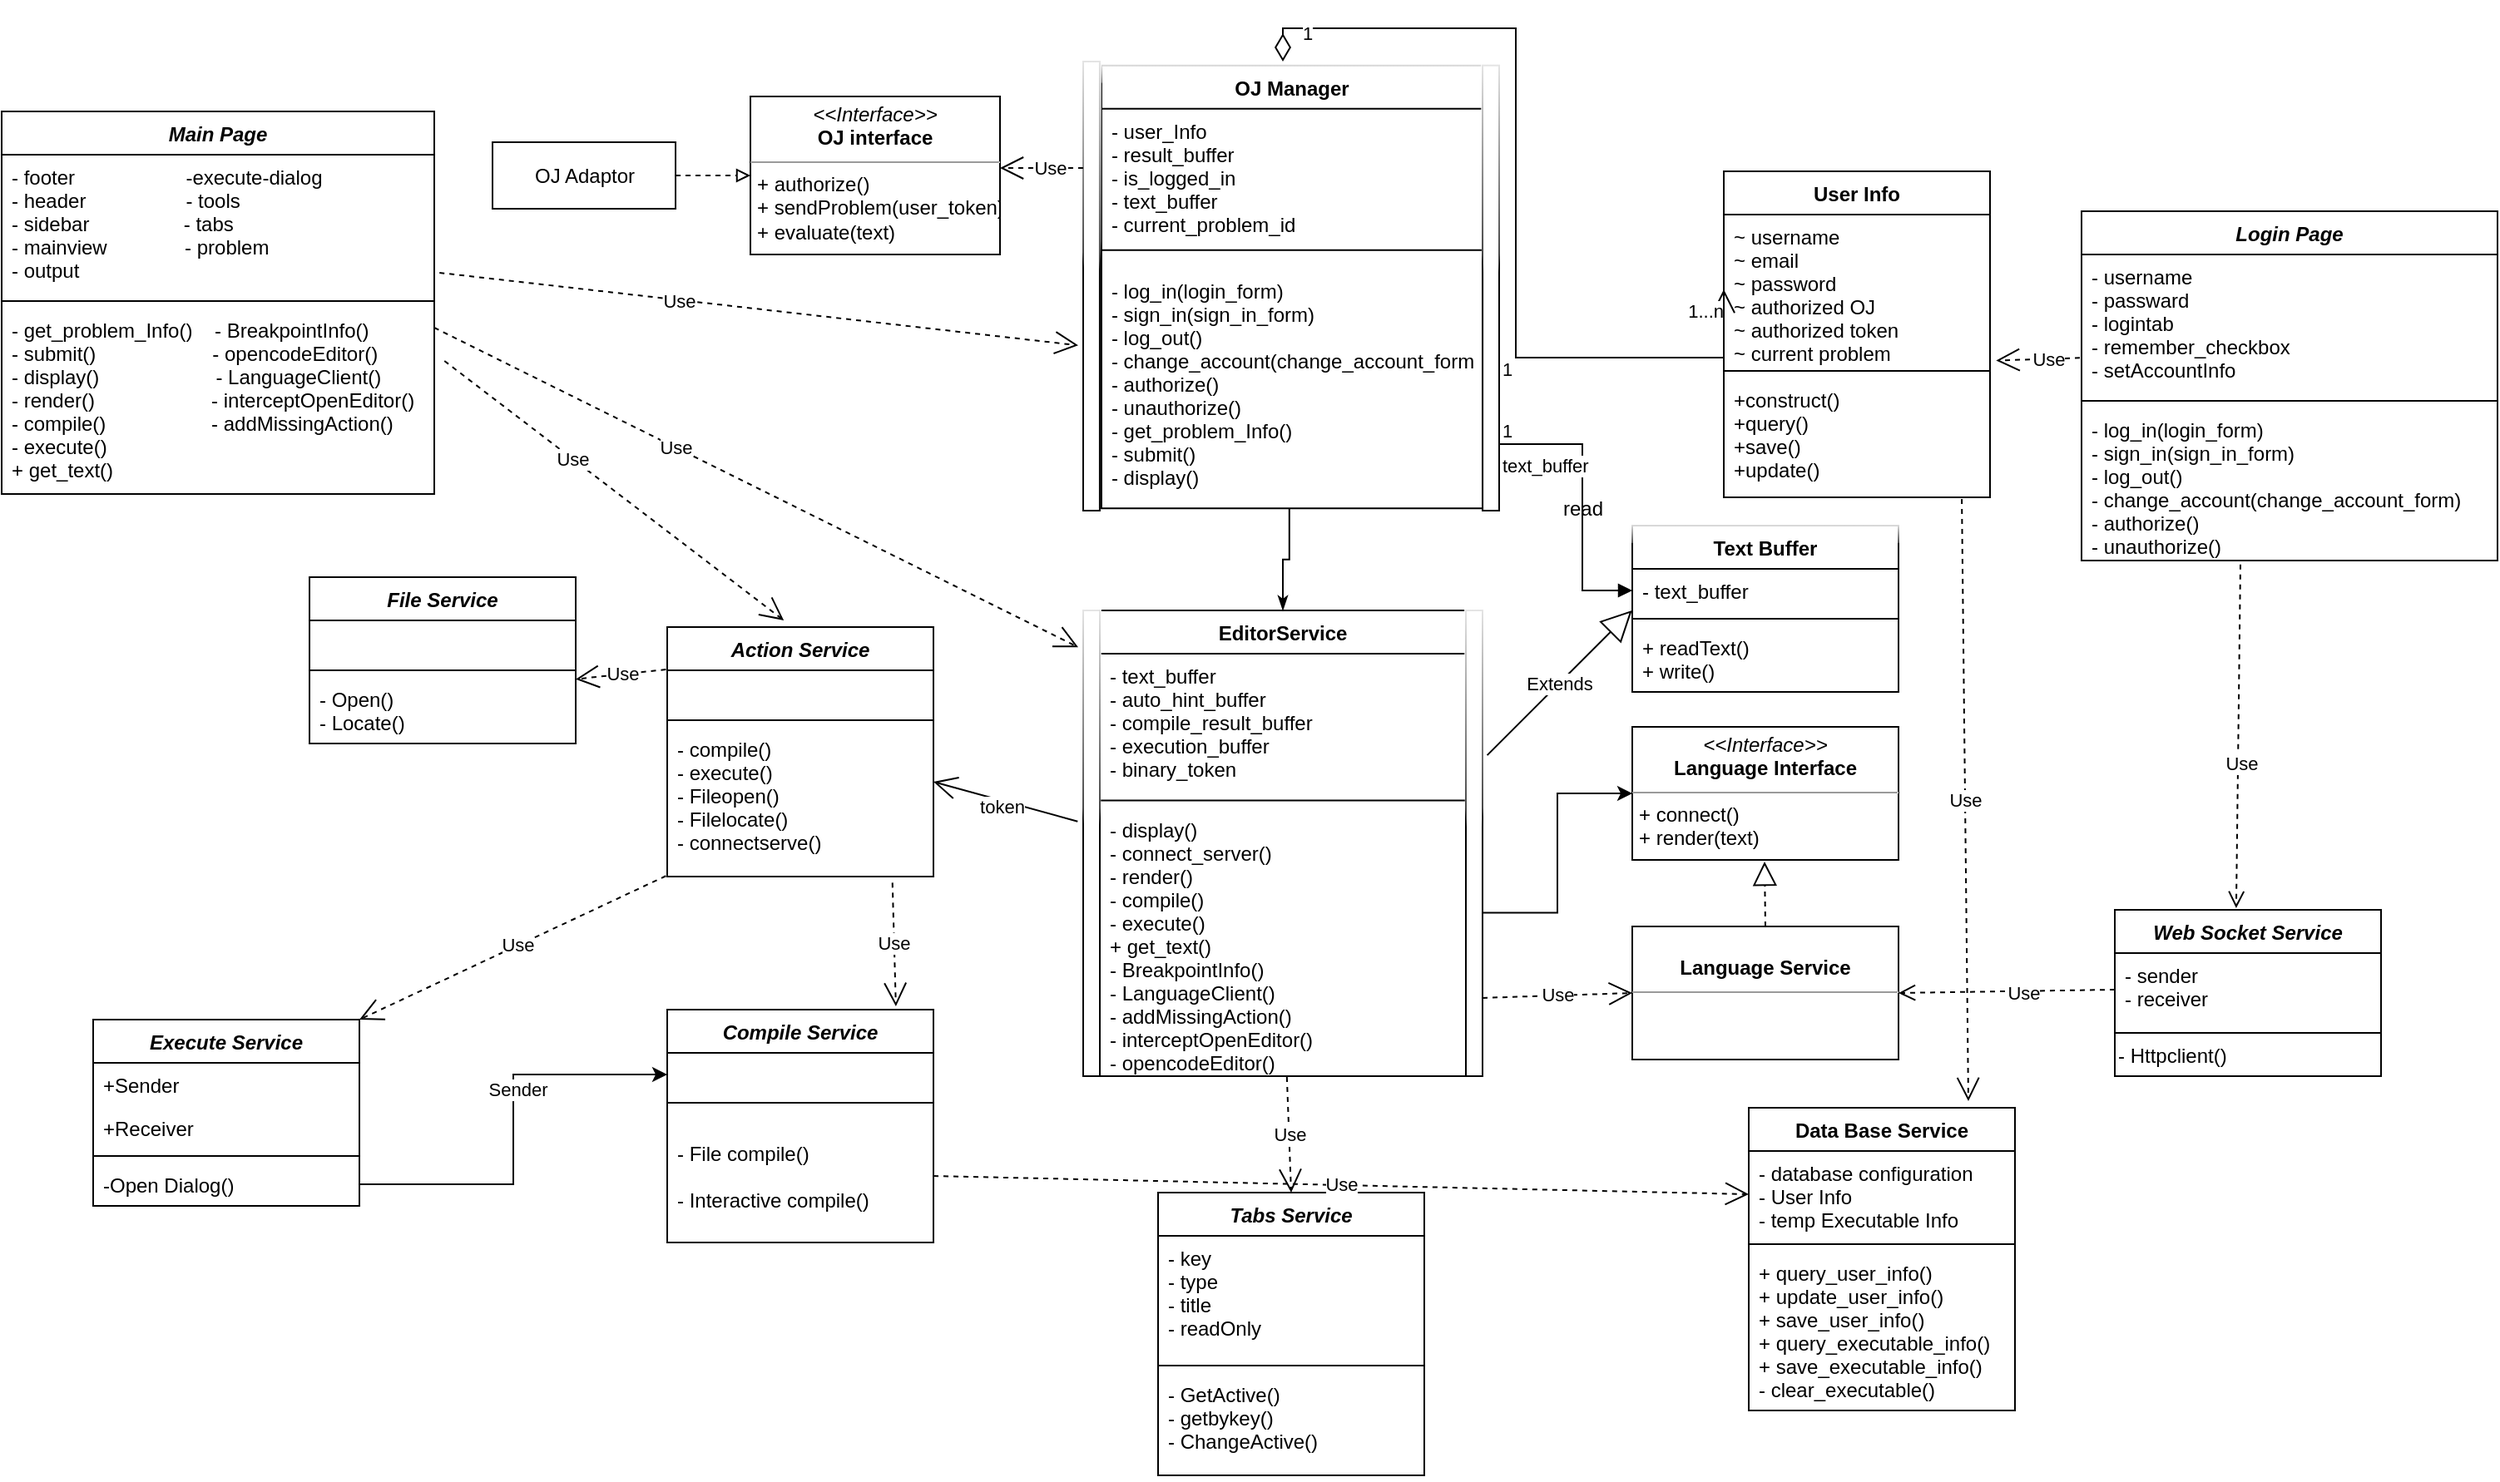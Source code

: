 <mxfile version="15.7.4" type="github">
  <diagram name="Page-1" id="c4acf3e9-155e-7222-9cf6-157b1a14988f">
    <mxGraphModel dx="2980" dy="965" grid="1" gridSize="10" guides="1" tooltips="1" connect="1" arrows="1" fold="1" page="1" pageScale="1" pageWidth="850" pageHeight="1100" background="none" math="0" shadow="0">
      <root>
        <mxCell id="0" />
        <mxCell id="1" parent="0" />
        <mxCell id="tVSR4F9iazNKwAi776XE-37" style="edgeStyle=orthogonalEdgeStyle;rounded=0;orthogonalLoop=1;jettySize=auto;html=1;exitX=1;exitY=0.5;exitDx=0;exitDy=0;dashed=1;endArrow=block;endFill=0;" parent="1" source="tVSR4F9iazNKwAi776XE-25" target="tVSR4F9iazNKwAi776XE-30" edge="1">
          <mxGeometry relative="1" as="geometry" />
        </mxCell>
        <mxCell id="tVSR4F9iazNKwAi776XE-25" value="OJ Adaptor" style="html=1;" parent="1" vertex="1">
          <mxGeometry x="-475" y="98.5" width="110" height="40" as="geometry" />
        </mxCell>
        <mxCell id="tVSR4F9iazNKwAi776XE-30" value="&lt;p style=&quot;margin: 0px ; margin-top: 4px ; text-align: center&quot;&gt;&lt;i&gt;&amp;lt;&amp;lt;Interface&amp;gt;&amp;gt;&lt;/i&gt;&lt;br&gt;&lt;b&gt;OJ interface&lt;/b&gt;&lt;/p&gt;&lt;hr size=&quot;1&quot;&gt;&lt;p style=&quot;margin: 0px ; margin-left: 4px&quot;&gt;+ authorize()&lt;/p&gt;&lt;p style=&quot;margin: 0px ; margin-left: 4px&quot;&gt;+ sendProblem(user_token)&lt;/p&gt;&lt;p style=&quot;margin: 0px ; margin-left: 4px&quot;&gt;+ evaluate(text)&lt;/p&gt;" style="verticalAlign=top;align=left;overflow=fill;fontSize=12;fontFamily=Helvetica;html=1;" parent="1" vertex="1">
          <mxGeometry x="-320" y="71" width="150" height="95" as="geometry" />
        </mxCell>
        <mxCell id="tVSR4F9iazNKwAi776XE-56" style="edgeStyle=orthogonalEdgeStyle;rounded=0;orthogonalLoop=1;jettySize=auto;html=1;exitX=0.493;exitY=0.999;exitDx=0;exitDy=0;endArrow=classicThin;endFill=1;exitPerimeter=0;" parent="1" source="yGW41BksWWjNKtK1v9zT-5" target="tVSR4F9iazNKwAi776XE-5" edge="1">
          <mxGeometry relative="1" as="geometry">
            <mxPoint x="110" y="189" as="sourcePoint" />
          </mxGeometry>
        </mxCell>
        <mxCell id="tVSR4F9iazNKwAi776XE-71" value="" style="group" parent="1" vertex="1" connectable="0">
          <mxGeometry x="-120" y="380" width="240" height="290" as="geometry" />
        </mxCell>
        <mxCell id="tVSR4F9iazNKwAi776XE-5" value="EditorService" style="swimlane;fontStyle=1;align=center;verticalAlign=top;childLayout=stackLayout;horizontal=1;startSize=26;horizontalStack=0;resizeParent=1;resizeParentMax=0;resizeLast=0;collapsible=1;marginBottom=0;" parent="tVSR4F9iazNKwAi776XE-71" vertex="1">
          <mxGeometry x="10" width="220" height="280" as="geometry" />
        </mxCell>
        <mxCell id="tVSR4F9iazNKwAi776XE-6" value="- text_buffer&#xa;- auto_hint_buffer&#xa;- compile_result_buffer&#xa;- execution_buffer&#xa;- binary_token" style="text;strokeColor=none;fillColor=none;align=left;verticalAlign=top;spacingLeft=4;spacingRight=4;overflow=hidden;rotatable=0;points=[[0,0.5],[1,0.5]];portConstraint=eastwest;" parent="tVSR4F9iazNKwAi776XE-5" vertex="1">
          <mxGeometry y="26" width="220" height="84" as="geometry" />
        </mxCell>
        <mxCell id="tVSR4F9iazNKwAi776XE-7" value="" style="line;strokeWidth=1;fillColor=none;align=left;verticalAlign=middle;spacingTop=-1;spacingLeft=3;spacingRight=3;rotatable=0;labelPosition=right;points=[];portConstraint=eastwest;" parent="tVSR4F9iazNKwAi776XE-5" vertex="1">
          <mxGeometry y="110" width="220" height="8.5" as="geometry" />
        </mxCell>
        <mxCell id="tVSR4F9iazNKwAi776XE-8" value="- display()&#xa;- connect_server()&#xa;- render()&#xa;- compile()&#xa;- execute()&#xa;+ get_text()&#xa;- BreakpointInfo()&#xa;- LanguageClient()&#xa;- addMissingAction()&#xa;- interceptOpenEditor()&#xa;- opencodeEditor()" style="text;strokeColor=none;fillColor=none;align=left;verticalAlign=top;spacingLeft=4;spacingRight=4;overflow=hidden;rotatable=0;points=[[0,0.5],[1,0.5]];portConstraint=eastwest;" parent="tVSR4F9iazNKwAi776XE-5" vertex="1">
          <mxGeometry y="118.5" width="220" height="161.5" as="geometry" />
        </mxCell>
        <mxCell id="tVSR4F9iazNKwAi776XE-69" value="" style="html=1;points=[];perimeter=orthogonalPerimeter;glass=1;verticalAlign=middle;" parent="tVSR4F9iazNKwAi776XE-71" vertex="1">
          <mxGeometry width="10" height="280" as="geometry" />
        </mxCell>
        <mxCell id="tVSR4F9iazNKwAi776XE-70" value="" style="html=1;points=[];perimeter=orthogonalPerimeter;glass=1;verticalAlign=middle;" parent="tVSR4F9iazNKwAi776XE-71" vertex="1">
          <mxGeometry x="230" width="10" height="280" as="geometry" />
        </mxCell>
        <mxCell id="jlhTubElEdLQrutXq7Bg-2" value="" style="endArrow=open;html=1;endSize=12;startArrow=diamondThin;startSize=14;startFill=0;edgeStyle=orthogonalEdgeStyle;rounded=0;entryX=0;entryY=0.5;entryDx=0;entryDy=0;" parent="1" target="Y1Agx9ZV4h5USdjDB4uj-9" edge="1">
          <mxGeometry relative="1" as="geometry">
            <mxPoint y="50" as="sourcePoint" />
            <mxPoint x="-170" y="340" as="targetPoint" />
            <Array as="points">
              <mxPoint y="30" />
              <mxPoint x="140" y="30" />
              <mxPoint x="140" y="228" />
            </Array>
          </mxGeometry>
        </mxCell>
        <mxCell id="jlhTubElEdLQrutXq7Bg-3" value="1" style="edgeLabel;resizable=0;html=1;align=left;verticalAlign=top;glass=1;" parent="jlhTubElEdLQrutXq7Bg-2" connectable="0" vertex="1">
          <mxGeometry x="-1" relative="1" as="geometry">
            <mxPoint x="10" y="-30" as="offset" />
          </mxGeometry>
        </mxCell>
        <mxCell id="jlhTubElEdLQrutXq7Bg-4" value="1...n" style="edgeLabel;resizable=0;html=1;align=right;verticalAlign=top;glass=1;" parent="jlhTubElEdLQrutXq7Bg-2" connectable="0" vertex="1">
          <mxGeometry x="1" relative="1" as="geometry" />
        </mxCell>
        <mxCell id="faGFXYO3NY95E5Bay46V-3" value="Compile Service" style="swimlane;fontStyle=3;align=center;verticalAlign=top;childLayout=stackLayout;horizontal=1;startSize=26;horizontalStack=0;resizeParent=1;resizeLast=0;collapsible=1;marginBottom=0;rounded=0;shadow=0;strokeWidth=1;fontSize=12;" parent="1" vertex="1">
          <mxGeometry x="-370" y="620" width="160" height="140" as="geometry">
            <mxRectangle x="230" y="140" width="160" height="26" as="alternateBounds" />
          </mxGeometry>
        </mxCell>
        <mxCell id="faGFXYO3NY95E5Bay46V-4" value=" " style="text;align=left;verticalAlign=top;spacingLeft=4;spacingRight=4;overflow=hidden;rotatable=0;points=[[0,0.5],[1,0.5]];portConstraint=eastwest;fontSize=12;" parent="faGFXYO3NY95E5Bay46V-3" vertex="1">
          <mxGeometry y="26" width="160" height="26" as="geometry" />
        </mxCell>
        <mxCell id="faGFXYO3NY95E5Bay46V-5" value="" style="line;html=1;strokeWidth=1;align=left;verticalAlign=middle;spacingTop=-1;spacingLeft=3;spacingRight=3;rotatable=0;labelPosition=right;points=[];portConstraint=eastwest;fontSize=12;" parent="faGFXYO3NY95E5Bay46V-3" vertex="1">
          <mxGeometry y="52" width="160" height="8" as="geometry" />
        </mxCell>
        <mxCell id="faGFXYO3NY95E5Bay46V-6" value="- File compile()&#xa;&#xa;- Interactive compile()" style="text;align=left;verticalAlign=middle;spacingLeft=4;spacingRight=4;overflow=hidden;rotatable=0;points=[[0,0.5],[1,0.5]];portConstraint=eastwest;fontSize=12;" parent="faGFXYO3NY95E5Bay46V-3" vertex="1">
          <mxGeometry y="60" width="160" height="80" as="geometry" />
        </mxCell>
        <mxCell id="faGFXYO3NY95E5Bay46V-8" value="Execute Service" style="swimlane;fontStyle=3;align=center;verticalAlign=top;childLayout=stackLayout;horizontal=1;startSize=26;horizontalStack=0;resizeParent=1;resizeLast=0;collapsible=1;marginBottom=0;rounded=0;shadow=0;strokeWidth=1;fontSize=12;" parent="1" vertex="1">
          <mxGeometry x="-715" y="626" width="160" height="112" as="geometry">
            <mxRectangle x="230" y="140" width="160" height="26" as="alternateBounds" />
          </mxGeometry>
        </mxCell>
        <mxCell id="faGFXYO3NY95E5Bay46V-9" value="+Sender" style="text;align=left;verticalAlign=top;spacingLeft=4;spacingRight=4;overflow=hidden;rotatable=0;points=[[0,0.5],[1,0.5]];portConstraint=eastwest;fontSize=12;" parent="faGFXYO3NY95E5Bay46V-8" vertex="1">
          <mxGeometry y="26" width="160" height="26" as="geometry" />
        </mxCell>
        <mxCell id="faGFXYO3NY95E5Bay46V-10" value="+Receiver" style="text;align=left;verticalAlign=top;spacingLeft=4;spacingRight=4;overflow=hidden;rotatable=0;points=[[0,0.5],[1,0.5]];portConstraint=eastwest;rounded=0;shadow=0;html=0;fontSize=12;" parent="faGFXYO3NY95E5Bay46V-8" vertex="1">
          <mxGeometry y="52" width="160" height="26" as="geometry" />
        </mxCell>
        <mxCell id="faGFXYO3NY95E5Bay46V-11" value="" style="line;html=1;strokeWidth=1;align=left;verticalAlign=middle;spacingTop=-1;spacingLeft=3;spacingRight=3;rotatable=0;labelPosition=right;points=[];portConstraint=eastwest;fontSize=12;" parent="faGFXYO3NY95E5Bay46V-8" vertex="1">
          <mxGeometry y="78" width="160" height="8" as="geometry" />
        </mxCell>
        <mxCell id="faGFXYO3NY95E5Bay46V-12" value="-Open Dialog()" style="text;align=left;verticalAlign=top;spacingLeft=4;spacingRight=4;overflow=hidden;rotatable=0;points=[[0,0.5],[1,0.5]];portConstraint=eastwest;fontSize=12;" parent="faGFXYO3NY95E5Bay46V-8" vertex="1">
          <mxGeometry y="86" width="160" height="26" as="geometry" />
        </mxCell>
        <mxCell id="faGFXYO3NY95E5Bay46V-17" value="Web Socket Service" style="swimlane;fontStyle=3;align=center;verticalAlign=top;childLayout=stackLayout;horizontal=1;startSize=26;horizontalStack=0;resizeParent=1;resizeLast=0;collapsible=1;marginBottom=0;rounded=0;shadow=0;strokeWidth=1;fontSize=12;" parent="1" vertex="1">
          <mxGeometry x="500" y="560" width="160" height="100" as="geometry">
            <mxRectangle x="230" y="140" width="160" height="26" as="alternateBounds" />
          </mxGeometry>
        </mxCell>
        <mxCell id="faGFXYO3NY95E5Bay46V-18" value="- sender&#xa;- receiver&#xa;" style="text;align=left;verticalAlign=top;spacingLeft=4;spacingRight=4;overflow=hidden;rotatable=0;points=[[0,0.5],[1,0.5]];portConstraint=eastwest;fontSize=12;" parent="faGFXYO3NY95E5Bay46V-17" vertex="1">
          <mxGeometry y="26" width="160" height="44" as="geometry" />
        </mxCell>
        <mxCell id="faGFXYO3NY95E5Bay46V-19" value="" style="line;html=1;strokeWidth=1;align=left;verticalAlign=middle;spacingTop=-1;spacingLeft=3;spacingRight=3;rotatable=0;labelPosition=right;points=[];portConstraint=eastwest;fontSize=12;" parent="faGFXYO3NY95E5Bay46V-17" vertex="1">
          <mxGeometry y="70" width="160" height="8" as="geometry" />
        </mxCell>
        <mxCell id="yGW41BksWWjNKtK1v9zT-16" value="&lt;div align=&quot;left&quot;&gt;- Httpclient()&lt;/div&gt;" style="text;html=1;align=left;verticalAlign=middle;resizable=0;points=[];autosize=1;strokeColor=none;fillColor=none;" parent="faGFXYO3NY95E5Bay46V-17" vertex="1">
          <mxGeometry y="78" width="160" height="20" as="geometry" />
        </mxCell>
        <mxCell id="faGFXYO3NY95E5Bay46V-20" value="&lt;p style=&quot;margin: 0px ; margin-top: 4px ; text-align: center&quot;&gt;&lt;i&gt;&amp;lt;&amp;lt;Interface&amp;gt;&amp;gt;&lt;/i&gt;&lt;br&gt;&lt;b&gt;Language Interface&lt;/b&gt;&lt;/p&gt;&lt;hr size=&quot;1&quot;&gt;&lt;p style=&quot;margin: 0px 0px 0px 4px&quot;&gt;+ connect()&lt;/p&gt;&lt;p style=&quot;margin: 0px 0px 0px 4px&quot;&gt;+ render(text)&lt;/p&gt;" style="verticalAlign=top;align=left;overflow=fill;fontSize=12;fontFamily=Helvetica;html=1;" parent="1" vertex="1">
          <mxGeometry x="210" y="450" width="160" height="80" as="geometry" />
        </mxCell>
        <mxCell id="faGFXYO3NY95E5Bay46V-21" value="&lt;p style=&quot;margin: 0px ; margin-top: 4px ; text-align: center&quot;&gt;&lt;br&gt;&lt;b&gt;Language Service&lt;/b&gt;&lt;/p&gt;&lt;hr size=&quot;1&quot;&gt;&lt;p style=&quot;margin: 0px ; margin-left: 4px&quot;&gt;&lt;br&gt;&lt;/p&gt;&lt;p style=&quot;margin: 0px ; margin-left: 4px&quot;&gt;&lt;br&gt;&lt;/p&gt;" style="verticalAlign=top;align=left;overflow=fill;fontSize=12;fontFamily=Helvetica;html=1;" parent="1" vertex="1">
          <mxGeometry x="210" y="570" width="160" height="80" as="geometry" />
        </mxCell>
        <mxCell id="faGFXYO3NY95E5Bay46V-22" value="" style="html=1;verticalAlign=bottom;endArrow=open;dashed=1;endSize=8;fontSize=12;entryX=1;entryY=0.5;entryDx=0;entryDy=0;exitX=0;exitY=0.5;exitDx=0;exitDy=0;" parent="1" source="faGFXYO3NY95E5Bay46V-18" target="faGFXYO3NY95E5Bay46V-21" edge="1">
          <mxGeometry relative="1" as="geometry">
            <mxPoint x="440" y="610" as="sourcePoint" />
            <mxPoint x="460" y="640" as="targetPoint" />
            <Array as="points" />
          </mxGeometry>
        </mxCell>
        <mxCell id="6LIX0YxZePgUZMCnU0vi-1" value="Use" style="edgeLabel;html=1;align=center;verticalAlign=middle;resizable=0;points=[];" parent="faGFXYO3NY95E5Bay46V-22" vertex="1" connectable="0">
          <mxGeometry x="-0.221" y="2" relative="1" as="geometry">
            <mxPoint x="-5" y="-1" as="offset" />
          </mxGeometry>
        </mxCell>
        <mxCell id="faGFXYO3NY95E5Bay46V-23" value="" style="endArrow=block;dashed=1;endFill=0;endSize=12;html=1;fontSize=12;exitX=0.5;exitY=0;exitDx=0;exitDy=0;" parent="1" source="faGFXYO3NY95E5Bay46V-21" edge="1">
          <mxGeometry width="160" relative="1" as="geometry">
            <mxPoint x="290.5" y="570" as="sourcePoint" />
            <mxPoint x="289.5" y="531" as="targetPoint" />
          </mxGeometry>
        </mxCell>
        <mxCell id="faGFXYO3NY95E5Bay46V-25" value="Tabs Service" style="swimlane;fontStyle=3;align=center;verticalAlign=top;childLayout=stackLayout;horizontal=1;startSize=26;horizontalStack=0;resizeParent=1;resizeLast=0;collapsible=1;marginBottom=0;rounded=0;shadow=0;strokeWidth=1;fontSize=12;" parent="1" vertex="1">
          <mxGeometry x="-75" y="730" width="160" height="170" as="geometry">
            <mxRectangle x="230" y="140" width="160" height="26" as="alternateBounds" />
          </mxGeometry>
        </mxCell>
        <mxCell id="faGFXYO3NY95E5Bay46V-26" value="- key&#xa;- type&#xa;- title&#xa;- readOnly" style="text;align=left;verticalAlign=top;spacingLeft=4;spacingRight=4;overflow=hidden;rotatable=0;points=[[0,0.5],[1,0.5]];portConstraint=eastwest;fontSize=12;" parent="faGFXYO3NY95E5Bay46V-25" vertex="1">
          <mxGeometry y="26" width="160" height="74" as="geometry" />
        </mxCell>
        <mxCell id="faGFXYO3NY95E5Bay46V-27" value="" style="line;html=1;strokeWidth=1;align=left;verticalAlign=middle;spacingTop=-1;spacingLeft=3;spacingRight=3;rotatable=0;labelPosition=right;points=[];portConstraint=eastwest;fontSize=12;" parent="faGFXYO3NY95E5Bay46V-25" vertex="1">
          <mxGeometry y="100" width="160" height="8" as="geometry" />
        </mxCell>
        <mxCell id="faGFXYO3NY95E5Bay46V-28" value="- GetActive()&#xa;- getbykey()&#xa;- ChangeActive()" style="text;align=left;verticalAlign=top;spacingLeft=4;spacingRight=4;overflow=hidden;rotatable=0;points=[[0,0.5],[1,0.5]];portConstraint=eastwest;fontSize=12;" parent="faGFXYO3NY95E5Bay46V-25" vertex="1">
          <mxGeometry y="108" width="160" height="62" as="geometry" />
        </mxCell>
        <mxCell id="faGFXYO3NY95E5Bay46V-31" value="File Service" style="swimlane;fontStyle=3;align=center;verticalAlign=top;childLayout=stackLayout;horizontal=1;startSize=26;horizontalStack=0;resizeParent=1;resizeLast=0;collapsible=1;marginBottom=0;rounded=0;shadow=0;strokeWidth=1;fontSize=12;" parent="1" vertex="1">
          <mxGeometry x="-585" y="360" width="160" height="100" as="geometry">
            <mxRectangle x="230" y="140" width="160" height="26" as="alternateBounds" />
          </mxGeometry>
        </mxCell>
        <mxCell id="faGFXYO3NY95E5Bay46V-32" value=" " style="text;align=left;verticalAlign=top;spacingLeft=4;spacingRight=4;overflow=hidden;rotatable=0;points=[[0,0.5],[1,0.5]];portConstraint=eastwest;fontSize=12;" parent="faGFXYO3NY95E5Bay46V-31" vertex="1">
          <mxGeometry y="26" width="160" height="26" as="geometry" />
        </mxCell>
        <mxCell id="faGFXYO3NY95E5Bay46V-33" value="" style="line;html=1;strokeWidth=1;align=left;verticalAlign=middle;spacingTop=-1;spacingLeft=3;spacingRight=3;rotatable=0;labelPosition=right;points=[];portConstraint=eastwest;fontSize=12;" parent="faGFXYO3NY95E5Bay46V-31" vertex="1">
          <mxGeometry y="52" width="160" height="8" as="geometry" />
        </mxCell>
        <mxCell id="faGFXYO3NY95E5Bay46V-34" value="- Open()&#xa;- Locate()" style="text;align=left;verticalAlign=top;spacingLeft=4;spacingRight=4;overflow=hidden;rotatable=0;points=[[0,0.5],[1,0.5]];portConstraint=eastwest;fontSize=12;" parent="faGFXYO3NY95E5Bay46V-31" vertex="1">
          <mxGeometry y="60" width="160" height="40" as="geometry" />
        </mxCell>
        <mxCell id="yHNNJBOxuJklAPtwvvFz-4" value="Use" style="endArrow=open;endSize=12;dashed=1;html=1;entryX=0;entryY=0.5;entryDx=0;entryDy=0;exitX=1;exitY=0.832;exitDx=0;exitDy=0;exitPerimeter=0;" parent="1" source="tVSR4F9iazNKwAi776XE-70" target="faGFXYO3NY95E5Bay46V-21" edge="1">
          <mxGeometry width="160" relative="1" as="geometry">
            <mxPoint x="150" y="630" as="sourcePoint" />
            <mxPoint x="120" y="569.5" as="targetPoint" />
          </mxGeometry>
        </mxCell>
        <mxCell id="yHNNJBOxuJklAPtwvvFz-9" value="Text Buffer" style="swimlane;fontStyle=1;align=center;verticalAlign=top;childLayout=stackLayout;horizontal=1;startSize=26;horizontalStack=0;resizeParent=1;resizeParentMax=0;resizeLast=0;collapsible=1;marginBottom=0;glass=1;" parent="1" vertex="1">
          <mxGeometry x="210" y="329" width="160" height="100" as="geometry" />
        </mxCell>
        <mxCell id="yHNNJBOxuJklAPtwvvFz-10" value="- text_buffer" style="text;strokeColor=none;fillColor=none;align=left;verticalAlign=top;spacingLeft=4;spacingRight=4;overflow=hidden;rotatable=0;points=[[0,0.5],[1,0.5]];portConstraint=eastwest;glass=1;" parent="yHNNJBOxuJklAPtwvvFz-9" vertex="1">
          <mxGeometry y="26" width="160" height="26" as="geometry" />
        </mxCell>
        <mxCell id="yHNNJBOxuJklAPtwvvFz-11" value="" style="line;strokeWidth=1;fillColor=none;align=left;verticalAlign=middle;spacingTop=-1;spacingLeft=3;spacingRight=3;rotatable=0;labelPosition=right;points=[];portConstraint=eastwest;glass=1;" parent="yHNNJBOxuJklAPtwvvFz-9" vertex="1">
          <mxGeometry y="52" width="160" height="8" as="geometry" />
        </mxCell>
        <mxCell id="yHNNJBOxuJklAPtwvvFz-12" value="+ readText()&#xa;+ write()" style="text;strokeColor=none;fillColor=none;align=left;verticalAlign=top;spacingLeft=4;spacingRight=4;overflow=hidden;rotatable=0;points=[[0,0.5],[1,0.5]];portConstraint=eastwest;glass=1;" parent="yHNNJBOxuJklAPtwvvFz-9" vertex="1">
          <mxGeometry y="60" width="160" height="40" as="geometry" />
        </mxCell>
        <mxCell id="yHNNJBOxuJklAPtwvvFz-13" value="Extends" style="endArrow=block;endSize=16;endFill=0;html=1;rounded=0;entryX=-0.001;entryY=0.962;entryDx=0;entryDy=0;entryPerimeter=0;exitX=1.28;exitY=0.311;exitDx=0;exitDy=0;exitPerimeter=0;" parent="1" source="tVSR4F9iazNKwAi776XE-70" target="yHNNJBOxuJklAPtwvvFz-10" edge="1">
          <mxGeometry width="160" relative="1" as="geometry">
            <mxPoint x="130" y="449" as="sourcePoint" />
            <mxPoint x="290" y="449" as="targetPoint" />
          </mxGeometry>
        </mxCell>
        <mxCell id="yHNNJBOxuJklAPtwvvFz-14" value="text_buffer" style="endArrow=block;endFill=1;html=1;edgeStyle=orthogonalEdgeStyle;align=left;verticalAlign=top;rounded=0;entryX=0;entryY=0.5;entryDx=0;entryDy=0;" parent="1" target="yHNNJBOxuJklAPtwvvFz-10" edge="1">
          <mxGeometry x="-1" relative="1" as="geometry">
            <mxPoint x="130" y="280" as="sourcePoint" />
            <mxPoint x="280.04" y="279.625" as="targetPoint" />
            <Array as="points">
              <mxPoint x="180" y="280" />
              <mxPoint x="180" y="368" />
            </Array>
          </mxGeometry>
        </mxCell>
        <mxCell id="yHNNJBOxuJklAPtwvvFz-15" value="1" style="edgeLabel;resizable=0;html=1;align=left;verticalAlign=bottom;glass=1;" parent="yHNNJBOxuJklAPtwvvFz-14" connectable="0" vertex="1">
          <mxGeometry x="-1" relative="1" as="geometry" />
        </mxCell>
        <mxCell id="yHNNJBOxuJklAPtwvvFz-16" value="read" style="text;html=1;align=center;verticalAlign=middle;resizable=0;points=[];autosize=1;strokeColor=none;fillColor=none;" parent="1" vertex="1">
          <mxGeometry x="160" y="309" width="40" height="20" as="geometry" />
        </mxCell>
        <mxCell id="Z0xy5dgiEV_JfPnE8OX9-1" value="Action Service" style="swimlane;fontStyle=3;align=center;verticalAlign=top;childLayout=stackLayout;horizontal=1;startSize=26;horizontalStack=0;resizeParent=1;resizeLast=0;collapsible=1;marginBottom=0;rounded=0;shadow=0;strokeWidth=1;fontSize=12;" parent="1" vertex="1">
          <mxGeometry x="-370" y="390" width="160" height="150" as="geometry">
            <mxRectangle x="230" y="140" width="160" height="26" as="alternateBounds" />
          </mxGeometry>
        </mxCell>
        <mxCell id="Z0xy5dgiEV_JfPnE8OX9-2" value=" " style="text;align=left;verticalAlign=top;spacingLeft=4;spacingRight=4;overflow=hidden;rotatable=0;points=[[0,0.5],[1,0.5]];portConstraint=eastwest;fontSize=12;" parent="Z0xy5dgiEV_JfPnE8OX9-1" vertex="1">
          <mxGeometry y="26" width="160" height="26" as="geometry" />
        </mxCell>
        <mxCell id="Z0xy5dgiEV_JfPnE8OX9-3" value="" style="line;html=1;strokeWidth=1;align=left;verticalAlign=middle;spacingTop=-1;spacingLeft=3;spacingRight=3;rotatable=0;labelPosition=right;points=[];portConstraint=eastwest;fontSize=12;" parent="Z0xy5dgiEV_JfPnE8OX9-1" vertex="1">
          <mxGeometry y="52" width="160" height="8" as="geometry" />
        </mxCell>
        <mxCell id="Z0xy5dgiEV_JfPnE8OX9-4" value="- compile()&#xa;- execute()&#xa;- Fileopen()&#xa;- Filelocate()&#xa;- connectserve()" style="text;align=left;verticalAlign=top;spacingLeft=4;spacingRight=4;overflow=hidden;rotatable=0;points=[[0,0.5],[1,0.5]];portConstraint=eastwest;fontSize=12;" parent="Z0xy5dgiEV_JfPnE8OX9-1" vertex="1">
          <mxGeometry y="60" width="160" height="90" as="geometry" />
        </mxCell>
        <mxCell id="Z0xy5dgiEV_JfPnE8OX9-6" value="Use" style="endArrow=open;endSize=12;dashed=1;html=1;exitX=0.511;exitY=1.003;exitDx=0;exitDy=0;exitPerimeter=0;entryX=0.5;entryY=0;entryDx=0;entryDy=0;" parent="1" source="tVSR4F9iazNKwAi776XE-8" target="faGFXYO3NY95E5Bay46V-25" edge="1">
          <mxGeometry width="160" relative="1" as="geometry">
            <mxPoint x="-1" y="720" as="sourcePoint" />
            <mxPoint x="50" y="690" as="targetPoint" />
          </mxGeometry>
        </mxCell>
        <mxCell id="Z0xy5dgiEV_JfPnE8OX9-7" value="" style="endArrow=open;endFill=1;endSize=12;html=1;rounded=0;exitX=-0.333;exitY=0.453;exitDx=0;exitDy=0;exitPerimeter=0;entryX=1;entryY=0.367;entryDx=0;entryDy=0;entryPerimeter=0;" parent="1" source="tVSR4F9iazNKwAi776XE-69" target="Z0xy5dgiEV_JfPnE8OX9-4" edge="1">
          <mxGeometry width="160" relative="1" as="geometry">
            <mxPoint x="-210" y="479.29" as="sourcePoint" />
            <mxPoint x="-180" y="420" as="targetPoint" />
          </mxGeometry>
        </mxCell>
        <mxCell id="Z0xy5dgiEV_JfPnE8OX9-8" value="token" style="edgeLabel;html=1;align=center;verticalAlign=middle;resizable=0;points=[];" parent="Z0xy5dgiEV_JfPnE8OX9-7" vertex="1" connectable="0">
          <mxGeometry x="-0.474" y="-2" relative="1" as="geometry">
            <mxPoint x="-24" y="-1" as="offset" />
          </mxGeometry>
        </mxCell>
        <mxCell id="Z0xy5dgiEV_JfPnE8OX9-10" value="Use" style="endArrow=open;endSize=12;dashed=1;html=1;exitX=0.846;exitY=1.041;exitDx=0;exitDy=0;exitPerimeter=0;entryX=0.859;entryY=-0.014;entryDx=0;entryDy=0;entryPerimeter=0;" parent="1" source="Z0xy5dgiEV_JfPnE8OX9-4" target="faGFXYO3NY95E5Bay46V-3" edge="1">
          <mxGeometry x="-0.032" width="160" relative="1" as="geometry">
            <mxPoint x="-350" y="610" as="sourcePoint" />
            <mxPoint x="-290" y="600" as="targetPoint" />
            <mxPoint as="offset" />
          </mxGeometry>
        </mxCell>
        <mxCell id="Z0xy5dgiEV_JfPnE8OX9-12" style="edgeStyle=orthogonalEdgeStyle;rounded=0;orthogonalLoop=1;jettySize=auto;html=1;exitX=1;exitY=0.5;exitDx=0;exitDy=0;entryX=0;entryY=0.5;entryDx=0;entryDy=0;" parent="1" source="faGFXYO3NY95E5Bay46V-12" target="faGFXYO3NY95E5Bay46V-4" edge="1">
          <mxGeometry relative="1" as="geometry" />
        </mxCell>
        <mxCell id="yGW41BksWWjNKtK1v9zT-15" value="Sender" style="edgeLabel;html=1;align=center;verticalAlign=middle;resizable=0;points=[];" parent="Z0xy5dgiEV_JfPnE8OX9-12" vertex="1" connectable="0">
          <mxGeometry x="0.199" y="-1" relative="1" as="geometry">
            <mxPoint x="1" y="1" as="offset" />
          </mxGeometry>
        </mxCell>
        <mxCell id="Z0xy5dgiEV_JfPnE8OX9-14" value="Use" style="endArrow=open;endSize=12;dashed=1;html=1;exitX=-0.005;exitY=0.996;exitDx=0;exitDy=0;exitPerimeter=0;entryX=1;entryY=0;entryDx=0;entryDy=0;" parent="1" source="Z0xy5dgiEV_JfPnE8OX9-4" target="faGFXYO3NY95E5Bay46V-8" edge="1">
          <mxGeometry x="-0.032" width="160" relative="1" as="geometry">
            <mxPoint x="-530" y="622" as="sourcePoint" />
            <mxPoint x="-520" y="500" as="targetPoint" />
            <mxPoint as="offset" />
          </mxGeometry>
        </mxCell>
        <mxCell id="Z0xy5dgiEV_JfPnE8OX9-15" value="Use" style="endArrow=open;endSize=12;dashed=1;html=1;exitX=-0.005;exitY=-0.019;exitDx=0;exitDy=0;exitPerimeter=0;entryX=1;entryY=0.033;entryDx=0;entryDy=0;entryPerimeter=0;" parent="1" source="Z0xy5dgiEV_JfPnE8OX9-2" target="faGFXYO3NY95E5Bay46V-34" edge="1">
          <mxGeometry x="-0.032" width="160" relative="1" as="geometry">
            <mxPoint x="-430" y="410" as="sourcePoint" />
            <mxPoint x="-410" y="440" as="targetPoint" />
            <mxPoint as="offset" />
          </mxGeometry>
        </mxCell>
        <mxCell id="yGW41BksWWjNKtK1v9zT-1" value="" style="group" parent="1" vertex="1" connectable="0">
          <mxGeometry x="-120" y="50" width="250" height="270" as="geometry" />
        </mxCell>
        <mxCell id="yGW41BksWWjNKtK1v9zT-2" value="OJ Manager" style="swimlane;fontStyle=1;align=center;verticalAlign=top;childLayout=stackLayout;horizontal=1;startSize=26;horizontalStack=0;resizeParent=1;resizeParentMax=0;resizeLast=0;collapsible=1;marginBottom=0;glass=1;" parent="yGW41BksWWjNKtK1v9zT-1" vertex="1">
          <mxGeometry x="10.96" y="2.339" width="229.08" height="266.295" as="geometry" />
        </mxCell>
        <mxCell id="yGW41BksWWjNKtK1v9zT-3" value="- user_Info&#xa;- result_buffer&#xa;- is_logged_in&#xa;- text_buffer &#xa;- current_problem_id" style="text;strokeColor=none;fillColor=none;align=left;verticalAlign=top;spacingLeft=4;spacingRight=4;overflow=hidden;rotatable=0;points=[[0,0.5],[1,0.5]];portConstraint=eastwest;" parent="yGW41BksWWjNKtK1v9zT-2" vertex="1">
          <mxGeometry y="26" width="229.08" height="80.367" as="geometry" />
        </mxCell>
        <mxCell id="yGW41BksWWjNKtK1v9zT-4" value="" style="line;strokeWidth=1;fillColor=none;align=left;verticalAlign=middle;spacingTop=-1;spacingLeft=3;spacingRight=3;rotatable=0;labelPosition=right;points=[];portConstraint=eastwest;" parent="yGW41BksWWjNKtK1v9zT-2" vertex="1">
          <mxGeometry y="106.367" width="229.08" height="9.357" as="geometry" />
        </mxCell>
        <mxCell id="yGW41BksWWjNKtK1v9zT-5" value="- log_in(login_form)&#xa;- sign_in(sign_in_form)&#xa;- log_out() &#xa;- change_account(change_account_form)&#xa;- authorize()&#xa;- unauthorize()&#xa;- get_problem_Info()&#xa;- submit()&#xa;- display()" style="text;strokeColor=none;fillColor=none;align=left;verticalAlign=middle;spacingLeft=4;spacingRight=4;overflow=hidden;rotatable=0;points=[[0,0.5],[1,0.5]];portConstraint=eastwest;" parent="yGW41BksWWjNKtK1v9zT-2" vertex="1">
          <mxGeometry y="115.725" width="229.08" height="150.57" as="geometry" />
        </mxCell>
        <mxCell id="yGW41BksWWjNKtK1v9zT-6" value="" style="html=1;points=[];perimeter=orthogonalPerimeter;glass=1;verticalAlign=middle;" parent="yGW41BksWWjNKtK1v9zT-1" vertex="1">
          <mxGeometry width="9.96" height="270" as="geometry" />
        </mxCell>
        <mxCell id="yGW41BksWWjNKtK1v9zT-7" value="" style="html=1;points=[];perimeter=orthogonalPerimeter;glass=1;verticalAlign=middle;" parent="yGW41BksWWjNKtK1v9zT-1" vertex="1">
          <mxGeometry x="240.04" y="2.34" width="9.96" height="267.66" as="geometry" />
        </mxCell>
        <mxCell id="yGW41BksWWjNKtK1v9zT-8" value="1" style="edgeLabel;resizable=0;html=1;align=left;verticalAlign=bottom;glass=1;" parent="1" connectable="0" vertex="1">
          <mxGeometry x="130" y="243" as="geometry" />
        </mxCell>
        <mxCell id="yGW41BksWWjNKtK1v9zT-9" value="Use" style="endArrow=open;endSize=12;dashed=1;html=1;rounded=0;" parent="1" edge="1">
          <mxGeometry x="-0.2" width="160" relative="1" as="geometry">
            <mxPoint x="-120" y="114" as="sourcePoint" />
            <mxPoint x="-170" y="114" as="targetPoint" />
            <mxPoint as="offset" />
          </mxGeometry>
        </mxCell>
        <mxCell id="yGW41BksWWjNKtK1v9zT-10" value="Login Page" style="swimlane;fontStyle=3;align=center;verticalAlign=top;childLayout=stackLayout;horizontal=1;startSize=26;horizontalStack=0;resizeParent=1;resizeLast=0;collapsible=1;marginBottom=0;rounded=0;shadow=0;strokeWidth=1;fontSize=12;" parent="1" vertex="1">
          <mxGeometry x="480" y="140" width="250" height="210" as="geometry">
            <mxRectangle x="230" y="140" width="160" height="26" as="alternateBounds" />
          </mxGeometry>
        </mxCell>
        <mxCell id="yGW41BksWWjNKtK1v9zT-11" value="- username&#xa;- passward&#xa;- logintab&#xa;- remember_checkbox&#xa;- setAccountInfo&#xa;" style="text;align=left;verticalAlign=top;spacingLeft=4;spacingRight=4;overflow=hidden;rotatable=0;points=[[0,0.5],[1,0.5]];portConstraint=eastwest;fontSize=12;" parent="yGW41BksWWjNKtK1v9zT-10" vertex="1">
          <mxGeometry y="26" width="250" height="84" as="geometry" />
        </mxCell>
        <mxCell id="yGW41BksWWjNKtK1v9zT-12" value="" style="line;html=1;strokeWidth=1;align=left;verticalAlign=middle;spacingTop=-1;spacingLeft=3;spacingRight=3;rotatable=0;labelPosition=right;points=[];portConstraint=eastwest;fontSize=12;" parent="yGW41BksWWjNKtK1v9zT-10" vertex="1">
          <mxGeometry y="110" width="250" height="8" as="geometry" />
        </mxCell>
        <mxCell id="yGW41BksWWjNKtK1v9zT-13" value="- log_in(login_form)&#xa;- sign_in(sign_in_form)&#xa;- log_out() &#xa;- change_account(change_account_form)&#xa;- authorize()&#xa;- unauthorize()" style="text;align=left;verticalAlign=top;spacingLeft=4;spacingRight=4;overflow=hidden;rotatable=0;points=[[0,0.5],[1,0.5]];portConstraint=eastwest;fontSize=12;" parent="yGW41BksWWjNKtK1v9zT-10" vertex="1">
          <mxGeometry y="118" width="250" height="92" as="geometry" />
        </mxCell>
        <mxCell id="yGW41BksWWjNKtK1v9zT-14" value="" style="endArrow=open;endSize=12;dashed=1;html=1;entryX=1.023;entryY=0.975;entryDx=0;entryDy=0;exitX=-0.004;exitY=0.74;exitDx=0;exitDy=0;exitPerimeter=0;entryPerimeter=0;" parent="1" target="Y1Agx9ZV4h5USdjDB4uj-9" edge="1" source="yGW41BksWWjNKtK1v9zT-11">
          <mxGeometry width="160" relative="1" as="geometry">
            <mxPoint x="440" y="199" as="sourcePoint" />
            <mxPoint x="360" y="189.5" as="targetPoint" />
          </mxGeometry>
        </mxCell>
        <mxCell id="yGW41BksWWjNKtK1v9zT-22" value="Use" style="edgeLabel;html=1;align=center;verticalAlign=middle;resizable=0;points=[];" parent="yGW41BksWWjNKtK1v9zT-14" vertex="1" connectable="0">
          <mxGeometry x="-0.25" relative="1" as="geometry">
            <mxPoint as="offset" />
          </mxGeometry>
        </mxCell>
        <mxCell id="yGW41BksWWjNKtK1v9zT-17" value="" style="html=1;verticalAlign=bottom;endArrow=open;dashed=1;endSize=8;fontSize=12;exitX=0.382;exitY=1.026;exitDx=0;exitDy=0;entryX=0.456;entryY=-0.01;entryDx=0;entryDy=0;entryPerimeter=0;exitPerimeter=0;" parent="1" source="yGW41BksWWjNKtK1v9zT-13" target="faGFXYO3NY95E5Bay46V-17" edge="1">
          <mxGeometry relative="1" as="geometry">
            <mxPoint x="530" y="380" as="sourcePoint" />
            <mxPoint x="620" y="380" as="targetPoint" />
            <Array as="points" />
          </mxGeometry>
        </mxCell>
        <mxCell id="yGW41BksWWjNKtK1v9zT-23" value="Use" style="edgeLabel;html=1;align=center;verticalAlign=middle;resizable=0;points=[];" parent="yGW41BksWWjNKtK1v9zT-17" vertex="1" connectable="0">
          <mxGeometry x="0.154" y="2" relative="1" as="geometry">
            <mxPoint as="offset" />
          </mxGeometry>
        </mxCell>
        <mxCell id="yGW41BksWWjNKtK1v9zT-18" value="Main Page" style="swimlane;fontStyle=3;align=center;verticalAlign=top;childLayout=stackLayout;horizontal=1;startSize=26;horizontalStack=0;resizeParent=1;resizeLast=0;collapsible=1;marginBottom=0;rounded=0;shadow=0;strokeWidth=1;fontSize=12;" parent="1" vertex="1">
          <mxGeometry x="-770" y="80" width="260" height="230" as="geometry">
            <mxRectangle x="230" y="140" width="160" height="26" as="alternateBounds" />
          </mxGeometry>
        </mxCell>
        <mxCell id="yGW41BksWWjNKtK1v9zT-19" value="- footer                    -execute-dialog&#xa;- header                  - tools&#xa;- sidebar                 - tabs&#xa;- mainview              - problem&#xa;- output&#xa;&#xa;&#xa;&#xa;&#xa;" style="text;align=left;verticalAlign=top;spacingLeft=4;spacingRight=4;overflow=hidden;rotatable=0;points=[[0,0.5],[1,0.5]];portConstraint=eastwest;fontSize=12;" parent="yGW41BksWWjNKtK1v9zT-18" vertex="1">
          <mxGeometry y="26" width="260" height="84" as="geometry" />
        </mxCell>
        <mxCell id="yGW41BksWWjNKtK1v9zT-20" value="" style="line;html=1;strokeWidth=1;align=left;verticalAlign=middle;spacingTop=-1;spacingLeft=3;spacingRight=3;rotatable=0;labelPosition=right;points=[];portConstraint=eastwest;fontSize=12;" parent="yGW41BksWWjNKtK1v9zT-18" vertex="1">
          <mxGeometry y="110" width="260" height="8" as="geometry" />
        </mxCell>
        <mxCell id="yGW41BksWWjNKtK1v9zT-21" value="- get_problem_Info()    - BreakpointInfo()&#xa;- submit()                     - opencodeEditor()&#xa;- display()                     - LanguageClient()&#xa;- render()                     - interceptOpenEditor()&#xa;- compile()                   - addMissingAction()&#xa;- execute()&#xa;+ get_text()&#xa;&#xa;&#xa;&#xa;&#xa;" style="text;align=left;verticalAlign=top;spacingLeft=4;spacingRight=4;overflow=hidden;rotatable=0;points=[[0,0.5],[1,0.5]];portConstraint=eastwest;fontSize=12;" parent="yGW41BksWWjNKtK1v9zT-18" vertex="1">
          <mxGeometry y="118" width="260" height="112" as="geometry" />
        </mxCell>
        <mxCell id="yGW41BksWWjNKtK1v9zT-24" value="" style="endArrow=open;endSize=12;dashed=1;html=1;entryX=-0.301;entryY=0.632;entryDx=0;entryDy=0;exitX=1.012;exitY=0.845;exitDx=0;exitDy=0;exitPerimeter=0;entryPerimeter=0;" parent="1" source="yGW41BksWWjNKtK1v9zT-19" target="yGW41BksWWjNKtK1v9zT-6" edge="1">
          <mxGeometry width="160" relative="1" as="geometry">
            <mxPoint x="-360" y="220" as="sourcePoint" />
            <mxPoint x="-440" y="220" as="targetPoint" />
          </mxGeometry>
        </mxCell>
        <mxCell id="yGW41BksWWjNKtK1v9zT-25" value="Use" style="edgeLabel;html=1;align=center;verticalAlign=middle;resizable=0;points=[];" parent="yGW41BksWWjNKtK1v9zT-24" vertex="1" connectable="0">
          <mxGeometry x="-0.25" relative="1" as="geometry">
            <mxPoint as="offset" />
          </mxGeometry>
        </mxCell>
        <mxCell id="yGW41BksWWjNKtK1v9zT-26" value="" style="endArrow=open;endSize=12;dashed=1;html=1;entryX=0.438;entryY=-0.027;entryDx=0;entryDy=0;exitX=1.012;exitY=0.845;exitDx=0;exitDy=0;exitPerimeter=0;entryPerimeter=0;" parent="1" target="Z0xy5dgiEV_JfPnE8OX9-1" edge="1">
          <mxGeometry width="160" relative="1" as="geometry">
            <mxPoint x="-503.88" y="230.0" as="sourcePoint" />
            <mxPoint x="-119.998" y="267.126" as="targetPoint" />
          </mxGeometry>
        </mxCell>
        <mxCell id="yGW41BksWWjNKtK1v9zT-27" value="Use" style="edgeLabel;html=1;align=center;verticalAlign=middle;resizable=0;points=[];" parent="yGW41BksWWjNKtK1v9zT-26" vertex="1" connectable="0">
          <mxGeometry x="-0.25" relative="1" as="geometry">
            <mxPoint as="offset" />
          </mxGeometry>
        </mxCell>
        <mxCell id="yGW41BksWWjNKtK1v9zT-28" value="" style="endArrow=open;endSize=12;dashed=1;html=1;entryX=-0.3;entryY=0.079;entryDx=0;entryDy=0;exitX=1.012;exitY=0.845;exitDx=0;exitDy=0;exitPerimeter=0;entryPerimeter=0;" parent="1" target="tVSR4F9iazNKwAi776XE-69" edge="1">
          <mxGeometry width="160" relative="1" as="geometry">
            <mxPoint x="-510.0" y="210" as="sourcePoint" />
            <mxPoint x="-306.04" y="365.95" as="targetPoint" />
          </mxGeometry>
        </mxCell>
        <mxCell id="yGW41BksWWjNKtK1v9zT-29" value="Use" style="edgeLabel;html=1;align=center;verticalAlign=middle;resizable=0;points=[];" parent="yGW41BksWWjNKtK1v9zT-28" vertex="1" connectable="0">
          <mxGeometry x="-0.25" relative="1" as="geometry">
            <mxPoint as="offset" />
          </mxGeometry>
        </mxCell>
        <mxCell id="Z0xy5dgiEV_JfPnE8OX9-5" value="" style="edgeStyle=orthogonalEdgeStyle;rounded=0;orthogonalLoop=1;jettySize=auto;html=1;exitX=1;exitY=0.649;exitDx=0;exitDy=0;exitPerimeter=0;" parent="1" source="tVSR4F9iazNKwAi776XE-70" target="faGFXYO3NY95E5Bay46V-20" edge="1">
          <mxGeometry relative="1" as="geometry" />
        </mxCell>
        <mxCell id="Y1Agx9ZV4h5USdjDB4uj-8" value="User Info" style="swimlane;fontStyle=1;align=center;verticalAlign=top;childLayout=stackLayout;horizontal=1;startSize=26;horizontalStack=0;resizeParent=1;resizeParentMax=0;resizeLast=0;collapsible=1;marginBottom=0;" vertex="1" parent="1">
          <mxGeometry x="265" y="116" width="160" height="196" as="geometry" />
        </mxCell>
        <mxCell id="Y1Agx9ZV4h5USdjDB4uj-9" value="~ username&#xa;~ email&#xa;~ password&#xa;~ authorized OJ&#xa;~ authorized token&#xa;~ current problem" style="text;strokeColor=none;fillColor=none;align=left;verticalAlign=top;spacingLeft=4;spacingRight=4;overflow=hidden;rotatable=0;points=[[0,0.5],[1,0.5]];portConstraint=eastwest;" vertex="1" parent="Y1Agx9ZV4h5USdjDB4uj-8">
          <mxGeometry y="26" width="160" height="90" as="geometry" />
        </mxCell>
        <mxCell id="Y1Agx9ZV4h5USdjDB4uj-10" value="" style="line;strokeWidth=1;fillColor=none;align=left;verticalAlign=middle;spacingTop=-1;spacingLeft=3;spacingRight=3;rotatable=0;labelPosition=right;points=[];portConstraint=eastwest;" vertex="1" parent="Y1Agx9ZV4h5USdjDB4uj-8">
          <mxGeometry y="116" width="160" height="8" as="geometry" />
        </mxCell>
        <mxCell id="Y1Agx9ZV4h5USdjDB4uj-11" value="+construct()&#xa;+query()&#xa;+save()&#xa;+update()" style="text;strokeColor=none;fillColor=none;align=left;verticalAlign=top;spacingLeft=4;spacingRight=4;overflow=hidden;rotatable=0;points=[[0,0.5],[1,0.5]];portConstraint=eastwest;" vertex="1" parent="Y1Agx9ZV4h5USdjDB4uj-8">
          <mxGeometry y="124" width="160" height="72" as="geometry" />
        </mxCell>
        <mxCell id="Y1Agx9ZV4h5USdjDB4uj-13" value="Data Base Service" style="swimlane;fontStyle=1;align=center;verticalAlign=top;childLayout=stackLayout;horizontal=1;startSize=26;horizontalStack=0;resizeParent=1;resizeParentMax=0;resizeLast=0;collapsible=1;marginBottom=0;" vertex="1" parent="1">
          <mxGeometry x="280" y="679" width="160" height="182" as="geometry" />
        </mxCell>
        <mxCell id="Y1Agx9ZV4h5USdjDB4uj-14" value="- database configuration&#xa;- User Info&#xa;- temp Executable Info&#xa;" style="text;strokeColor=none;fillColor=none;align=left;verticalAlign=top;spacingLeft=4;spacingRight=4;overflow=hidden;rotatable=0;points=[[0,0.5],[1,0.5]];portConstraint=eastwest;" vertex="1" parent="Y1Agx9ZV4h5USdjDB4uj-13">
          <mxGeometry y="26" width="160" height="52" as="geometry" />
        </mxCell>
        <mxCell id="Y1Agx9ZV4h5USdjDB4uj-15" value="" style="line;strokeWidth=1;fillColor=none;align=left;verticalAlign=middle;spacingTop=-1;spacingLeft=3;spacingRight=3;rotatable=0;labelPosition=right;points=[];portConstraint=eastwest;" vertex="1" parent="Y1Agx9ZV4h5USdjDB4uj-13">
          <mxGeometry y="78" width="160" height="8" as="geometry" />
        </mxCell>
        <mxCell id="Y1Agx9ZV4h5USdjDB4uj-16" value="+ query_user_info()&#xa;+ update_user_info()&#xa;+ save_user_info()&#xa;+ query_executable_info()&#xa;+ save_executable_info()&#xa;- clear_executable()" style="text;strokeColor=none;fillColor=none;align=left;verticalAlign=top;spacingLeft=4;spacingRight=4;overflow=hidden;rotatable=0;points=[[0,0.5],[1,0.5]];portConstraint=eastwest;" vertex="1" parent="Y1Agx9ZV4h5USdjDB4uj-13">
          <mxGeometry y="86" width="160" height="96" as="geometry" />
        </mxCell>
        <mxCell id="Y1Agx9ZV4h5USdjDB4uj-18" value="Use" style="endArrow=open;endSize=12;dashed=1;html=1;rounded=0;exitX=1;exitY=0.5;exitDx=0;exitDy=0;entryX=0;entryY=0.5;entryDx=0;entryDy=0;" edge="1" parent="1" source="faGFXYO3NY95E5Bay46V-6" target="Y1Agx9ZV4h5USdjDB4uj-14">
          <mxGeometry width="160" relative="1" as="geometry">
            <mxPoint x="-260" y="910" as="sourcePoint" />
            <mxPoint x="-100" y="910" as="targetPoint" />
          </mxGeometry>
        </mxCell>
        <mxCell id="Y1Agx9ZV4h5USdjDB4uj-19" value="Use" style="endArrow=open;endSize=12;dashed=1;html=1;rounded=0;entryX=0.825;entryY=-0.022;entryDx=0;entryDy=0;exitX=0.894;exitY=1.014;exitDx=0;exitDy=0;exitPerimeter=0;entryPerimeter=0;" edge="1" parent="1" source="Y1Agx9ZV4h5USdjDB4uj-11" target="Y1Agx9ZV4h5USdjDB4uj-13">
          <mxGeometry width="160" relative="1" as="geometry">
            <mxPoint x="440" y="500" as="sourcePoint" />
            <mxPoint x="600" y="500" as="targetPoint" />
          </mxGeometry>
        </mxCell>
      </root>
    </mxGraphModel>
  </diagram>
</mxfile>
